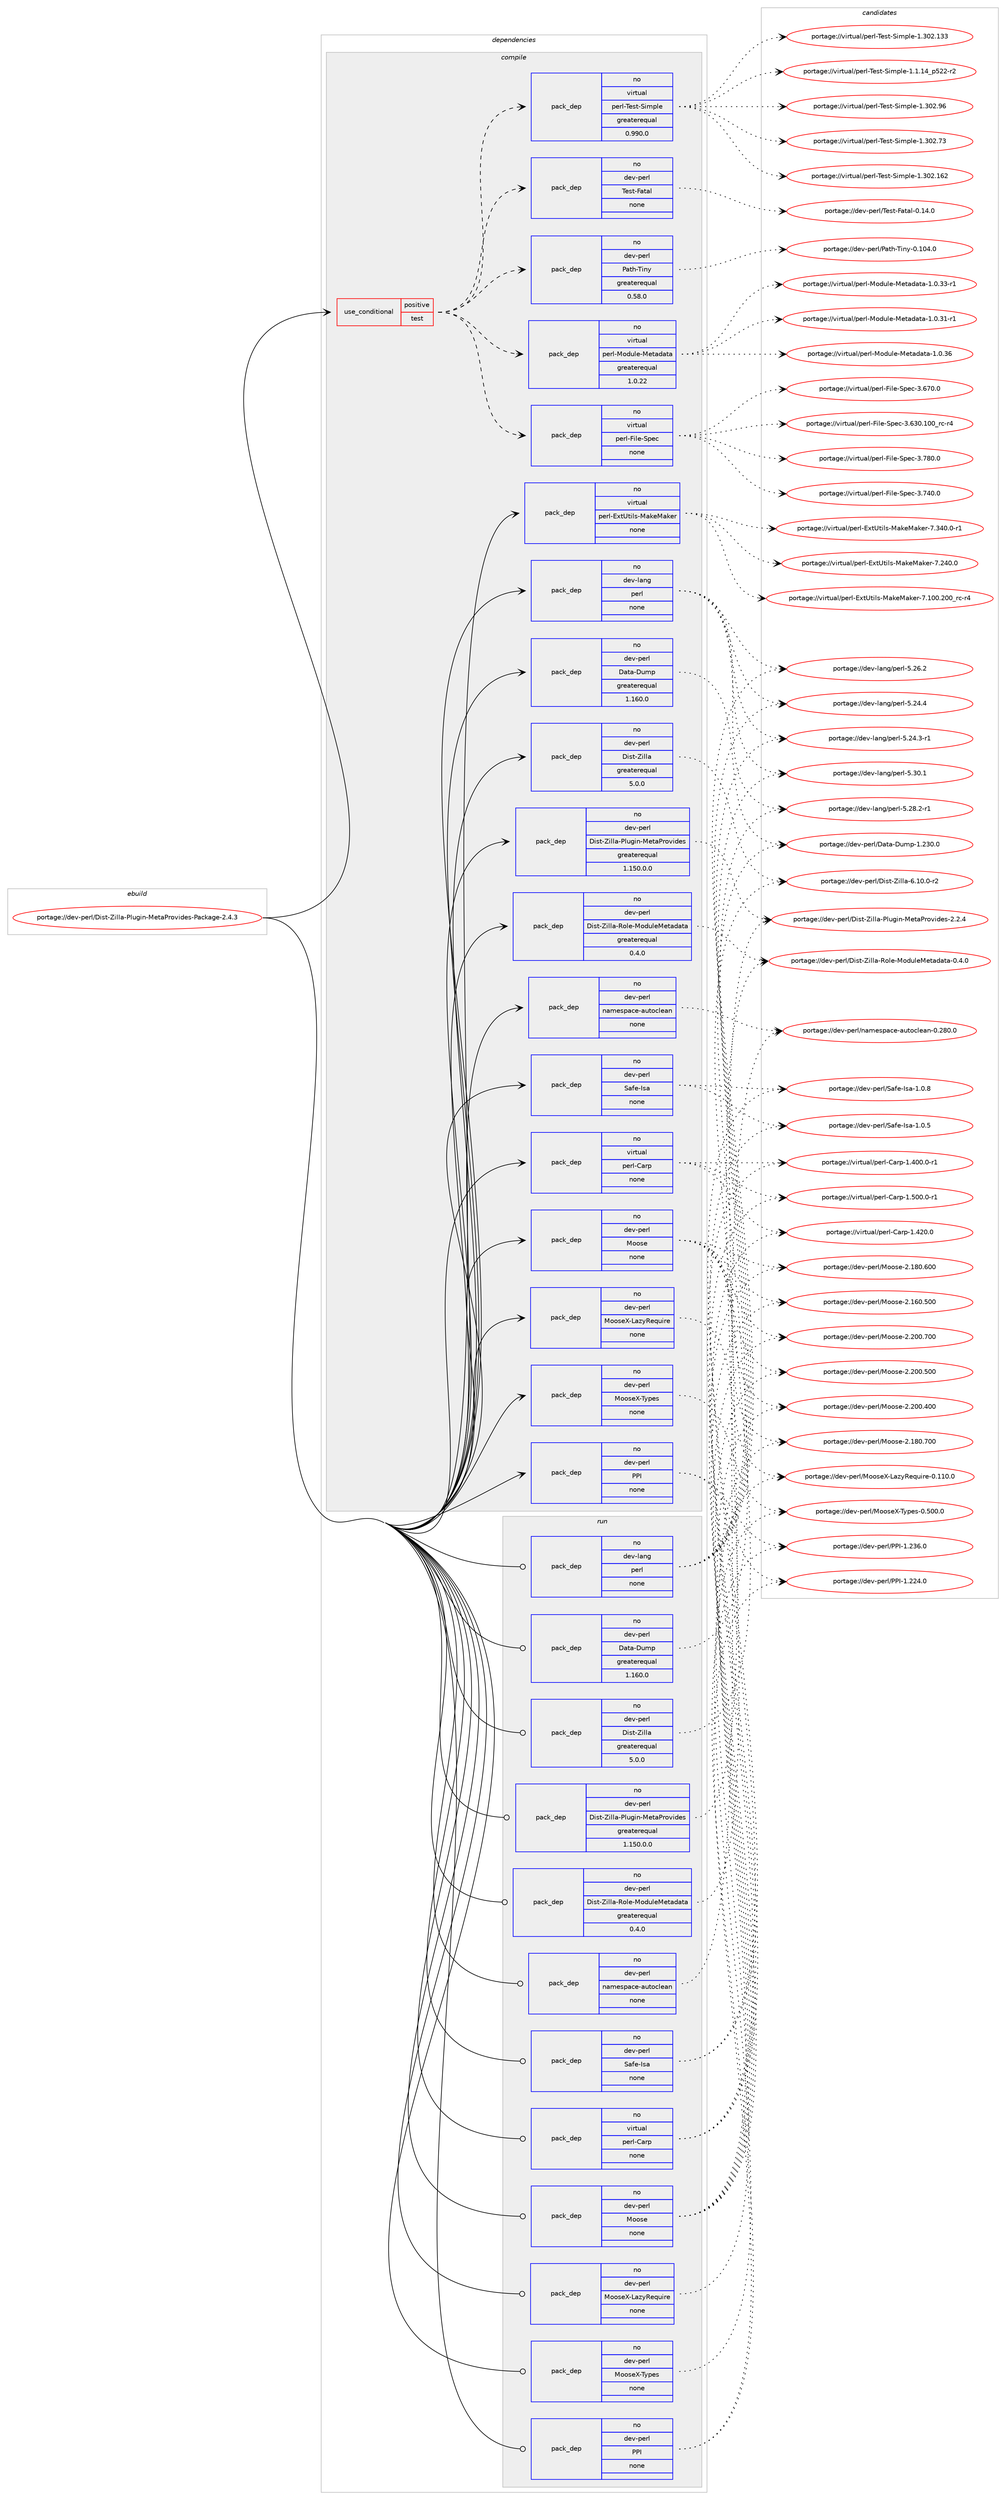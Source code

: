 digraph prolog {

# *************
# Graph options
# *************

newrank=true;
concentrate=true;
compound=true;
graph [rankdir=LR,fontname=Helvetica,fontsize=10,ranksep=1.5];#, ranksep=2.5, nodesep=0.2];
edge  [arrowhead=vee];
node  [fontname=Helvetica,fontsize=10];

# **********
# The ebuild
# **********

subgraph cluster_leftcol {
color=gray;
label=<<i>ebuild</i>>;
id [label="portage://dev-perl/Dist-Zilla-Plugin-MetaProvides-Package-2.4.3", color=red, width=4, href="../dev-perl/Dist-Zilla-Plugin-MetaProvides-Package-2.4.3.svg"];
}

# ****************
# The dependencies
# ****************

subgraph cluster_midcol {
color=gray;
label=<<i>dependencies</i>>;
subgraph cluster_compile {
fillcolor="#eeeeee";
style=filled;
label=<<i>compile</i>>;
subgraph cond122351 {
dependency495243 [label=<<TABLE BORDER="0" CELLBORDER="1" CELLSPACING="0" CELLPADDING="4"><TR><TD ROWSPAN="3" CELLPADDING="10">use_conditional</TD></TR><TR><TD>positive</TD></TR><TR><TD>test</TD></TR></TABLE>>, shape=none, color=red];
subgraph pack367797 {
dependency495244 [label=<<TABLE BORDER="0" CELLBORDER="1" CELLSPACING="0" CELLPADDING="4" WIDTH="220"><TR><TD ROWSPAN="6" CELLPADDING="30">pack_dep</TD></TR><TR><TD WIDTH="110">no</TD></TR><TR><TD>virtual</TD></TR><TR><TD>perl-File-Spec</TD></TR><TR><TD>none</TD></TR><TR><TD></TD></TR></TABLE>>, shape=none, color=blue];
}
dependency495243:e -> dependency495244:w [weight=20,style="dashed",arrowhead="vee"];
subgraph pack367798 {
dependency495245 [label=<<TABLE BORDER="0" CELLBORDER="1" CELLSPACING="0" CELLPADDING="4" WIDTH="220"><TR><TD ROWSPAN="6" CELLPADDING="30">pack_dep</TD></TR><TR><TD WIDTH="110">no</TD></TR><TR><TD>virtual</TD></TR><TR><TD>perl-Module-Metadata</TD></TR><TR><TD>greaterequal</TD></TR><TR><TD>1.0.22</TD></TR></TABLE>>, shape=none, color=blue];
}
dependency495243:e -> dependency495245:w [weight=20,style="dashed",arrowhead="vee"];
subgraph pack367799 {
dependency495246 [label=<<TABLE BORDER="0" CELLBORDER="1" CELLSPACING="0" CELLPADDING="4" WIDTH="220"><TR><TD ROWSPAN="6" CELLPADDING="30">pack_dep</TD></TR><TR><TD WIDTH="110">no</TD></TR><TR><TD>dev-perl</TD></TR><TR><TD>Path-Tiny</TD></TR><TR><TD>greaterequal</TD></TR><TR><TD>0.58.0</TD></TR></TABLE>>, shape=none, color=blue];
}
dependency495243:e -> dependency495246:w [weight=20,style="dashed",arrowhead="vee"];
subgraph pack367800 {
dependency495247 [label=<<TABLE BORDER="0" CELLBORDER="1" CELLSPACING="0" CELLPADDING="4" WIDTH="220"><TR><TD ROWSPAN="6" CELLPADDING="30">pack_dep</TD></TR><TR><TD WIDTH="110">no</TD></TR><TR><TD>dev-perl</TD></TR><TR><TD>Test-Fatal</TD></TR><TR><TD>none</TD></TR><TR><TD></TD></TR></TABLE>>, shape=none, color=blue];
}
dependency495243:e -> dependency495247:w [weight=20,style="dashed",arrowhead="vee"];
subgraph pack367801 {
dependency495248 [label=<<TABLE BORDER="0" CELLBORDER="1" CELLSPACING="0" CELLPADDING="4" WIDTH="220"><TR><TD ROWSPAN="6" CELLPADDING="30">pack_dep</TD></TR><TR><TD WIDTH="110">no</TD></TR><TR><TD>virtual</TD></TR><TR><TD>perl-Test-Simple</TD></TR><TR><TD>greaterequal</TD></TR><TR><TD>0.990.0</TD></TR></TABLE>>, shape=none, color=blue];
}
dependency495243:e -> dependency495248:w [weight=20,style="dashed",arrowhead="vee"];
}
id:e -> dependency495243:w [weight=20,style="solid",arrowhead="vee"];
subgraph pack367802 {
dependency495249 [label=<<TABLE BORDER="0" CELLBORDER="1" CELLSPACING="0" CELLPADDING="4" WIDTH="220"><TR><TD ROWSPAN="6" CELLPADDING="30">pack_dep</TD></TR><TR><TD WIDTH="110">no</TD></TR><TR><TD>dev-lang</TD></TR><TR><TD>perl</TD></TR><TR><TD>none</TD></TR><TR><TD></TD></TR></TABLE>>, shape=none, color=blue];
}
id:e -> dependency495249:w [weight=20,style="solid",arrowhead="vee"];
subgraph pack367803 {
dependency495250 [label=<<TABLE BORDER="0" CELLBORDER="1" CELLSPACING="0" CELLPADDING="4" WIDTH="220"><TR><TD ROWSPAN="6" CELLPADDING="30">pack_dep</TD></TR><TR><TD WIDTH="110">no</TD></TR><TR><TD>dev-perl</TD></TR><TR><TD>Data-Dump</TD></TR><TR><TD>greaterequal</TD></TR><TR><TD>1.160.0</TD></TR></TABLE>>, shape=none, color=blue];
}
id:e -> dependency495250:w [weight=20,style="solid",arrowhead="vee"];
subgraph pack367804 {
dependency495251 [label=<<TABLE BORDER="0" CELLBORDER="1" CELLSPACING="0" CELLPADDING="4" WIDTH="220"><TR><TD ROWSPAN="6" CELLPADDING="30">pack_dep</TD></TR><TR><TD WIDTH="110">no</TD></TR><TR><TD>dev-perl</TD></TR><TR><TD>Dist-Zilla</TD></TR><TR><TD>greaterequal</TD></TR><TR><TD>5.0.0</TD></TR></TABLE>>, shape=none, color=blue];
}
id:e -> dependency495251:w [weight=20,style="solid",arrowhead="vee"];
subgraph pack367805 {
dependency495252 [label=<<TABLE BORDER="0" CELLBORDER="1" CELLSPACING="0" CELLPADDING="4" WIDTH="220"><TR><TD ROWSPAN="6" CELLPADDING="30">pack_dep</TD></TR><TR><TD WIDTH="110">no</TD></TR><TR><TD>dev-perl</TD></TR><TR><TD>Dist-Zilla-Plugin-MetaProvides</TD></TR><TR><TD>greaterequal</TD></TR><TR><TD>1.150.0.0</TD></TR></TABLE>>, shape=none, color=blue];
}
id:e -> dependency495252:w [weight=20,style="solid",arrowhead="vee"];
subgraph pack367806 {
dependency495253 [label=<<TABLE BORDER="0" CELLBORDER="1" CELLSPACING="0" CELLPADDING="4" WIDTH="220"><TR><TD ROWSPAN="6" CELLPADDING="30">pack_dep</TD></TR><TR><TD WIDTH="110">no</TD></TR><TR><TD>dev-perl</TD></TR><TR><TD>Dist-Zilla-Role-ModuleMetadata</TD></TR><TR><TD>greaterequal</TD></TR><TR><TD>0.4.0</TD></TR></TABLE>>, shape=none, color=blue];
}
id:e -> dependency495253:w [weight=20,style="solid",arrowhead="vee"];
subgraph pack367807 {
dependency495254 [label=<<TABLE BORDER="0" CELLBORDER="1" CELLSPACING="0" CELLPADDING="4" WIDTH="220"><TR><TD ROWSPAN="6" CELLPADDING="30">pack_dep</TD></TR><TR><TD WIDTH="110">no</TD></TR><TR><TD>dev-perl</TD></TR><TR><TD>Moose</TD></TR><TR><TD>none</TD></TR><TR><TD></TD></TR></TABLE>>, shape=none, color=blue];
}
id:e -> dependency495254:w [weight=20,style="solid",arrowhead="vee"];
subgraph pack367808 {
dependency495255 [label=<<TABLE BORDER="0" CELLBORDER="1" CELLSPACING="0" CELLPADDING="4" WIDTH="220"><TR><TD ROWSPAN="6" CELLPADDING="30">pack_dep</TD></TR><TR><TD WIDTH="110">no</TD></TR><TR><TD>dev-perl</TD></TR><TR><TD>MooseX-LazyRequire</TD></TR><TR><TD>none</TD></TR><TR><TD></TD></TR></TABLE>>, shape=none, color=blue];
}
id:e -> dependency495255:w [weight=20,style="solid",arrowhead="vee"];
subgraph pack367809 {
dependency495256 [label=<<TABLE BORDER="0" CELLBORDER="1" CELLSPACING="0" CELLPADDING="4" WIDTH="220"><TR><TD ROWSPAN="6" CELLPADDING="30">pack_dep</TD></TR><TR><TD WIDTH="110">no</TD></TR><TR><TD>dev-perl</TD></TR><TR><TD>MooseX-Types</TD></TR><TR><TD>none</TD></TR><TR><TD></TD></TR></TABLE>>, shape=none, color=blue];
}
id:e -> dependency495256:w [weight=20,style="solid",arrowhead="vee"];
subgraph pack367810 {
dependency495257 [label=<<TABLE BORDER="0" CELLBORDER="1" CELLSPACING="0" CELLPADDING="4" WIDTH="220"><TR><TD ROWSPAN="6" CELLPADDING="30">pack_dep</TD></TR><TR><TD WIDTH="110">no</TD></TR><TR><TD>dev-perl</TD></TR><TR><TD>PPI</TD></TR><TR><TD>none</TD></TR><TR><TD></TD></TR></TABLE>>, shape=none, color=blue];
}
id:e -> dependency495257:w [weight=20,style="solid",arrowhead="vee"];
subgraph pack367811 {
dependency495258 [label=<<TABLE BORDER="0" CELLBORDER="1" CELLSPACING="0" CELLPADDING="4" WIDTH="220"><TR><TD ROWSPAN="6" CELLPADDING="30">pack_dep</TD></TR><TR><TD WIDTH="110">no</TD></TR><TR><TD>dev-perl</TD></TR><TR><TD>Safe-Isa</TD></TR><TR><TD>none</TD></TR><TR><TD></TD></TR></TABLE>>, shape=none, color=blue];
}
id:e -> dependency495258:w [weight=20,style="solid",arrowhead="vee"];
subgraph pack367812 {
dependency495259 [label=<<TABLE BORDER="0" CELLBORDER="1" CELLSPACING="0" CELLPADDING="4" WIDTH="220"><TR><TD ROWSPAN="6" CELLPADDING="30">pack_dep</TD></TR><TR><TD WIDTH="110">no</TD></TR><TR><TD>dev-perl</TD></TR><TR><TD>namespace-autoclean</TD></TR><TR><TD>none</TD></TR><TR><TD></TD></TR></TABLE>>, shape=none, color=blue];
}
id:e -> dependency495259:w [weight=20,style="solid",arrowhead="vee"];
subgraph pack367813 {
dependency495260 [label=<<TABLE BORDER="0" CELLBORDER="1" CELLSPACING="0" CELLPADDING="4" WIDTH="220"><TR><TD ROWSPAN="6" CELLPADDING="30">pack_dep</TD></TR><TR><TD WIDTH="110">no</TD></TR><TR><TD>virtual</TD></TR><TR><TD>perl-Carp</TD></TR><TR><TD>none</TD></TR><TR><TD></TD></TR></TABLE>>, shape=none, color=blue];
}
id:e -> dependency495260:w [weight=20,style="solid",arrowhead="vee"];
subgraph pack367814 {
dependency495261 [label=<<TABLE BORDER="0" CELLBORDER="1" CELLSPACING="0" CELLPADDING="4" WIDTH="220"><TR><TD ROWSPAN="6" CELLPADDING="30">pack_dep</TD></TR><TR><TD WIDTH="110">no</TD></TR><TR><TD>virtual</TD></TR><TR><TD>perl-ExtUtils-MakeMaker</TD></TR><TR><TD>none</TD></TR><TR><TD></TD></TR></TABLE>>, shape=none, color=blue];
}
id:e -> dependency495261:w [weight=20,style="solid",arrowhead="vee"];
}
subgraph cluster_compileandrun {
fillcolor="#eeeeee";
style=filled;
label=<<i>compile and run</i>>;
}
subgraph cluster_run {
fillcolor="#eeeeee";
style=filled;
label=<<i>run</i>>;
subgraph pack367815 {
dependency495262 [label=<<TABLE BORDER="0" CELLBORDER="1" CELLSPACING="0" CELLPADDING="4" WIDTH="220"><TR><TD ROWSPAN="6" CELLPADDING="30">pack_dep</TD></TR><TR><TD WIDTH="110">no</TD></TR><TR><TD>dev-lang</TD></TR><TR><TD>perl</TD></TR><TR><TD>none</TD></TR><TR><TD></TD></TR></TABLE>>, shape=none, color=blue];
}
id:e -> dependency495262:w [weight=20,style="solid",arrowhead="odot"];
subgraph pack367816 {
dependency495263 [label=<<TABLE BORDER="0" CELLBORDER="1" CELLSPACING="0" CELLPADDING="4" WIDTH="220"><TR><TD ROWSPAN="6" CELLPADDING="30">pack_dep</TD></TR><TR><TD WIDTH="110">no</TD></TR><TR><TD>dev-perl</TD></TR><TR><TD>Data-Dump</TD></TR><TR><TD>greaterequal</TD></TR><TR><TD>1.160.0</TD></TR></TABLE>>, shape=none, color=blue];
}
id:e -> dependency495263:w [weight=20,style="solid",arrowhead="odot"];
subgraph pack367817 {
dependency495264 [label=<<TABLE BORDER="0" CELLBORDER="1" CELLSPACING="0" CELLPADDING="4" WIDTH="220"><TR><TD ROWSPAN="6" CELLPADDING="30">pack_dep</TD></TR><TR><TD WIDTH="110">no</TD></TR><TR><TD>dev-perl</TD></TR><TR><TD>Dist-Zilla</TD></TR><TR><TD>greaterequal</TD></TR><TR><TD>5.0.0</TD></TR></TABLE>>, shape=none, color=blue];
}
id:e -> dependency495264:w [weight=20,style="solid",arrowhead="odot"];
subgraph pack367818 {
dependency495265 [label=<<TABLE BORDER="0" CELLBORDER="1" CELLSPACING="0" CELLPADDING="4" WIDTH="220"><TR><TD ROWSPAN="6" CELLPADDING="30">pack_dep</TD></TR><TR><TD WIDTH="110">no</TD></TR><TR><TD>dev-perl</TD></TR><TR><TD>Dist-Zilla-Plugin-MetaProvides</TD></TR><TR><TD>greaterequal</TD></TR><TR><TD>1.150.0.0</TD></TR></TABLE>>, shape=none, color=blue];
}
id:e -> dependency495265:w [weight=20,style="solid",arrowhead="odot"];
subgraph pack367819 {
dependency495266 [label=<<TABLE BORDER="0" CELLBORDER="1" CELLSPACING="0" CELLPADDING="4" WIDTH="220"><TR><TD ROWSPAN="6" CELLPADDING="30">pack_dep</TD></TR><TR><TD WIDTH="110">no</TD></TR><TR><TD>dev-perl</TD></TR><TR><TD>Dist-Zilla-Role-ModuleMetadata</TD></TR><TR><TD>greaterequal</TD></TR><TR><TD>0.4.0</TD></TR></TABLE>>, shape=none, color=blue];
}
id:e -> dependency495266:w [weight=20,style="solid",arrowhead="odot"];
subgraph pack367820 {
dependency495267 [label=<<TABLE BORDER="0" CELLBORDER="1" CELLSPACING="0" CELLPADDING="4" WIDTH="220"><TR><TD ROWSPAN="6" CELLPADDING="30">pack_dep</TD></TR><TR><TD WIDTH="110">no</TD></TR><TR><TD>dev-perl</TD></TR><TR><TD>Moose</TD></TR><TR><TD>none</TD></TR><TR><TD></TD></TR></TABLE>>, shape=none, color=blue];
}
id:e -> dependency495267:w [weight=20,style="solid",arrowhead="odot"];
subgraph pack367821 {
dependency495268 [label=<<TABLE BORDER="0" CELLBORDER="1" CELLSPACING="0" CELLPADDING="4" WIDTH="220"><TR><TD ROWSPAN="6" CELLPADDING="30">pack_dep</TD></TR><TR><TD WIDTH="110">no</TD></TR><TR><TD>dev-perl</TD></TR><TR><TD>MooseX-LazyRequire</TD></TR><TR><TD>none</TD></TR><TR><TD></TD></TR></TABLE>>, shape=none, color=blue];
}
id:e -> dependency495268:w [weight=20,style="solid",arrowhead="odot"];
subgraph pack367822 {
dependency495269 [label=<<TABLE BORDER="0" CELLBORDER="1" CELLSPACING="0" CELLPADDING="4" WIDTH="220"><TR><TD ROWSPAN="6" CELLPADDING="30">pack_dep</TD></TR><TR><TD WIDTH="110">no</TD></TR><TR><TD>dev-perl</TD></TR><TR><TD>MooseX-Types</TD></TR><TR><TD>none</TD></TR><TR><TD></TD></TR></TABLE>>, shape=none, color=blue];
}
id:e -> dependency495269:w [weight=20,style="solid",arrowhead="odot"];
subgraph pack367823 {
dependency495270 [label=<<TABLE BORDER="0" CELLBORDER="1" CELLSPACING="0" CELLPADDING="4" WIDTH="220"><TR><TD ROWSPAN="6" CELLPADDING="30">pack_dep</TD></TR><TR><TD WIDTH="110">no</TD></TR><TR><TD>dev-perl</TD></TR><TR><TD>PPI</TD></TR><TR><TD>none</TD></TR><TR><TD></TD></TR></TABLE>>, shape=none, color=blue];
}
id:e -> dependency495270:w [weight=20,style="solid",arrowhead="odot"];
subgraph pack367824 {
dependency495271 [label=<<TABLE BORDER="0" CELLBORDER="1" CELLSPACING="0" CELLPADDING="4" WIDTH="220"><TR><TD ROWSPAN="6" CELLPADDING="30">pack_dep</TD></TR><TR><TD WIDTH="110">no</TD></TR><TR><TD>dev-perl</TD></TR><TR><TD>Safe-Isa</TD></TR><TR><TD>none</TD></TR><TR><TD></TD></TR></TABLE>>, shape=none, color=blue];
}
id:e -> dependency495271:w [weight=20,style="solid",arrowhead="odot"];
subgraph pack367825 {
dependency495272 [label=<<TABLE BORDER="0" CELLBORDER="1" CELLSPACING="0" CELLPADDING="4" WIDTH="220"><TR><TD ROWSPAN="6" CELLPADDING="30">pack_dep</TD></TR><TR><TD WIDTH="110">no</TD></TR><TR><TD>dev-perl</TD></TR><TR><TD>namespace-autoclean</TD></TR><TR><TD>none</TD></TR><TR><TD></TD></TR></TABLE>>, shape=none, color=blue];
}
id:e -> dependency495272:w [weight=20,style="solid",arrowhead="odot"];
subgraph pack367826 {
dependency495273 [label=<<TABLE BORDER="0" CELLBORDER="1" CELLSPACING="0" CELLPADDING="4" WIDTH="220"><TR><TD ROWSPAN="6" CELLPADDING="30">pack_dep</TD></TR><TR><TD WIDTH="110">no</TD></TR><TR><TD>virtual</TD></TR><TR><TD>perl-Carp</TD></TR><TR><TD>none</TD></TR><TR><TD></TD></TR></TABLE>>, shape=none, color=blue];
}
id:e -> dependency495273:w [weight=20,style="solid",arrowhead="odot"];
}
}

# **************
# The candidates
# **************

subgraph cluster_choices {
rank=same;
color=gray;
label=<<i>candidates</i>>;

subgraph choice367797 {
color=black;
nodesep=1;
choice118105114116117971084711210111410845701051081014583112101994551465556484648 [label="portage://virtual/perl-File-Spec-3.780.0", color=red, width=4,href="../virtual/perl-File-Spec-3.780.0.svg"];
choice118105114116117971084711210111410845701051081014583112101994551465552484648 [label="portage://virtual/perl-File-Spec-3.740.0", color=red, width=4,href="../virtual/perl-File-Spec-3.740.0.svg"];
choice118105114116117971084711210111410845701051081014583112101994551465455484648 [label="portage://virtual/perl-File-Spec-3.670.0", color=red, width=4,href="../virtual/perl-File-Spec-3.670.0.svg"];
choice118105114116117971084711210111410845701051081014583112101994551465451484649484895114994511452 [label="portage://virtual/perl-File-Spec-3.630.100_rc-r4", color=red, width=4,href="../virtual/perl-File-Spec-3.630.100_rc-r4.svg"];
dependency495244:e -> choice118105114116117971084711210111410845701051081014583112101994551465556484648:w [style=dotted,weight="100"];
dependency495244:e -> choice118105114116117971084711210111410845701051081014583112101994551465552484648:w [style=dotted,weight="100"];
dependency495244:e -> choice118105114116117971084711210111410845701051081014583112101994551465455484648:w [style=dotted,weight="100"];
dependency495244:e -> choice118105114116117971084711210111410845701051081014583112101994551465451484649484895114994511452:w [style=dotted,weight="100"];
}
subgraph choice367798 {
color=black;
nodesep=1;
choice11810511411611797108471121011141084577111100117108101457710111697100971169745494648465154 [label="portage://virtual/perl-Module-Metadata-1.0.36", color=red, width=4,href="../virtual/perl-Module-Metadata-1.0.36.svg"];
choice118105114116117971084711210111410845771111001171081014577101116971009711697454946484651514511449 [label="portage://virtual/perl-Module-Metadata-1.0.33-r1", color=red, width=4,href="../virtual/perl-Module-Metadata-1.0.33-r1.svg"];
choice118105114116117971084711210111410845771111001171081014577101116971009711697454946484651494511449 [label="portage://virtual/perl-Module-Metadata-1.0.31-r1", color=red, width=4,href="../virtual/perl-Module-Metadata-1.0.31-r1.svg"];
dependency495245:e -> choice11810511411611797108471121011141084577111100117108101457710111697100971169745494648465154:w [style=dotted,weight="100"];
dependency495245:e -> choice118105114116117971084711210111410845771111001171081014577101116971009711697454946484651514511449:w [style=dotted,weight="100"];
dependency495245:e -> choice118105114116117971084711210111410845771111001171081014577101116971009711697454946484651494511449:w [style=dotted,weight="100"];
}
subgraph choice367799 {
color=black;
nodesep=1;
choice1001011184511210111410847809711610445841051101214548464948524648 [label="portage://dev-perl/Path-Tiny-0.104.0", color=red, width=4,href="../dev-perl/Path-Tiny-0.104.0.svg"];
dependency495246:e -> choice1001011184511210111410847809711610445841051101214548464948524648:w [style=dotted,weight="100"];
}
subgraph choice367800 {
color=black;
nodesep=1;
choice1001011184511210111410847841011151164570971169710845484649524648 [label="portage://dev-perl/Test-Fatal-0.14.0", color=red, width=4,href="../dev-perl/Test-Fatal-0.14.0.svg"];
dependency495247:e -> choice1001011184511210111410847841011151164570971169710845484649524648:w [style=dotted,weight="100"];
}
subgraph choice367801 {
color=black;
nodesep=1;
choice118105114116117971084711210111410845841011151164583105109112108101454946514850465754 [label="portage://virtual/perl-Test-Simple-1.302.96", color=red, width=4,href="../virtual/perl-Test-Simple-1.302.96.svg"];
choice118105114116117971084711210111410845841011151164583105109112108101454946514850465551 [label="portage://virtual/perl-Test-Simple-1.302.73", color=red, width=4,href="../virtual/perl-Test-Simple-1.302.73.svg"];
choice11810511411611797108471121011141084584101115116458310510911210810145494651485046495450 [label="portage://virtual/perl-Test-Simple-1.302.162", color=red, width=4,href="../virtual/perl-Test-Simple-1.302.162.svg"];
choice11810511411611797108471121011141084584101115116458310510911210810145494651485046495151 [label="portage://virtual/perl-Test-Simple-1.302.133", color=red, width=4,href="../virtual/perl-Test-Simple-1.302.133.svg"];
choice11810511411611797108471121011141084584101115116458310510911210810145494649464952951125350504511450 [label="portage://virtual/perl-Test-Simple-1.1.14_p522-r2", color=red, width=4,href="../virtual/perl-Test-Simple-1.1.14_p522-r2.svg"];
dependency495248:e -> choice118105114116117971084711210111410845841011151164583105109112108101454946514850465754:w [style=dotted,weight="100"];
dependency495248:e -> choice118105114116117971084711210111410845841011151164583105109112108101454946514850465551:w [style=dotted,weight="100"];
dependency495248:e -> choice11810511411611797108471121011141084584101115116458310510911210810145494651485046495450:w [style=dotted,weight="100"];
dependency495248:e -> choice11810511411611797108471121011141084584101115116458310510911210810145494651485046495151:w [style=dotted,weight="100"];
dependency495248:e -> choice11810511411611797108471121011141084584101115116458310510911210810145494649464952951125350504511450:w [style=dotted,weight="100"];
}
subgraph choice367802 {
color=black;
nodesep=1;
choice10010111845108971101034711210111410845534651484649 [label="portage://dev-lang/perl-5.30.1", color=red, width=4,href="../dev-lang/perl-5.30.1.svg"];
choice100101118451089711010347112101114108455346505646504511449 [label="portage://dev-lang/perl-5.28.2-r1", color=red, width=4,href="../dev-lang/perl-5.28.2-r1.svg"];
choice10010111845108971101034711210111410845534650544650 [label="portage://dev-lang/perl-5.26.2", color=red, width=4,href="../dev-lang/perl-5.26.2.svg"];
choice10010111845108971101034711210111410845534650524652 [label="portage://dev-lang/perl-5.24.4", color=red, width=4,href="../dev-lang/perl-5.24.4.svg"];
choice100101118451089711010347112101114108455346505246514511449 [label="portage://dev-lang/perl-5.24.3-r1", color=red, width=4,href="../dev-lang/perl-5.24.3-r1.svg"];
dependency495249:e -> choice10010111845108971101034711210111410845534651484649:w [style=dotted,weight="100"];
dependency495249:e -> choice100101118451089711010347112101114108455346505646504511449:w [style=dotted,weight="100"];
dependency495249:e -> choice10010111845108971101034711210111410845534650544650:w [style=dotted,weight="100"];
dependency495249:e -> choice10010111845108971101034711210111410845534650524652:w [style=dotted,weight="100"];
dependency495249:e -> choice100101118451089711010347112101114108455346505246514511449:w [style=dotted,weight="100"];
}
subgraph choice367803 {
color=black;
nodesep=1;
choice100101118451121011141084768971169745681171091124549465051484648 [label="portage://dev-perl/Data-Dump-1.230.0", color=red, width=4,href="../dev-perl/Data-Dump-1.230.0.svg"];
dependency495250:e -> choice100101118451121011141084768971169745681171091124549465051484648:w [style=dotted,weight="100"];
}
subgraph choice367804 {
color=black;
nodesep=1;
choice100101118451121011141084768105115116459010510810897455446494846484511450 [label="portage://dev-perl/Dist-Zilla-6.10.0-r2", color=red, width=4,href="../dev-perl/Dist-Zilla-6.10.0-r2.svg"];
dependency495251:e -> choice100101118451121011141084768105115116459010510810897455446494846484511450:w [style=dotted,weight="100"];
}
subgraph choice367805 {
color=black;
nodesep=1;
choice100101118451121011141084768105115116459010510810897458010811710310511045771011169780114111118105100101115455046504652 [label="portage://dev-perl/Dist-Zilla-Plugin-MetaProvides-2.2.4", color=red, width=4,href="../dev-perl/Dist-Zilla-Plugin-MetaProvides-2.2.4.svg"];
dependency495252:e -> choice100101118451121011141084768105115116459010510810897458010811710310511045771011169780114111118105100101115455046504652:w [style=dotted,weight="100"];
}
subgraph choice367806 {
color=black;
nodesep=1;
choice1001011184511210111410847681051151164590105108108974582111108101457711110011710810177101116971009711697454846524648 [label="portage://dev-perl/Dist-Zilla-Role-ModuleMetadata-0.4.0", color=red, width=4,href="../dev-perl/Dist-Zilla-Role-ModuleMetadata-0.4.0.svg"];
dependency495253:e -> choice1001011184511210111410847681051151164590105108108974582111108101457711110011710810177101116971009711697454846524648:w [style=dotted,weight="100"];
}
subgraph choice367807 {
color=black;
nodesep=1;
choice10010111845112101114108477711111111510145504650484846554848 [label="portage://dev-perl/Moose-2.200.700", color=red, width=4,href="../dev-perl/Moose-2.200.700.svg"];
choice10010111845112101114108477711111111510145504650484846534848 [label="portage://dev-perl/Moose-2.200.500", color=red, width=4,href="../dev-perl/Moose-2.200.500.svg"];
choice10010111845112101114108477711111111510145504650484846524848 [label="portage://dev-perl/Moose-2.200.400", color=red, width=4,href="../dev-perl/Moose-2.200.400.svg"];
choice10010111845112101114108477711111111510145504649564846554848 [label="portage://dev-perl/Moose-2.180.700", color=red, width=4,href="../dev-perl/Moose-2.180.700.svg"];
choice10010111845112101114108477711111111510145504649564846544848 [label="portage://dev-perl/Moose-2.180.600", color=red, width=4,href="../dev-perl/Moose-2.180.600.svg"];
choice10010111845112101114108477711111111510145504649544846534848 [label="portage://dev-perl/Moose-2.160.500", color=red, width=4,href="../dev-perl/Moose-2.160.500.svg"];
dependency495254:e -> choice10010111845112101114108477711111111510145504650484846554848:w [style=dotted,weight="100"];
dependency495254:e -> choice10010111845112101114108477711111111510145504650484846534848:w [style=dotted,weight="100"];
dependency495254:e -> choice10010111845112101114108477711111111510145504650484846524848:w [style=dotted,weight="100"];
dependency495254:e -> choice10010111845112101114108477711111111510145504649564846554848:w [style=dotted,weight="100"];
dependency495254:e -> choice10010111845112101114108477711111111510145504649564846544848:w [style=dotted,weight="100"];
dependency495254:e -> choice10010111845112101114108477711111111510145504649544846534848:w [style=dotted,weight="100"];
}
subgraph choice367808 {
color=black;
nodesep=1;
choice10010111845112101114108477711111111510188457697122121821011131171051141014548464949484648 [label="portage://dev-perl/MooseX-LazyRequire-0.110.0", color=red, width=4,href="../dev-perl/MooseX-LazyRequire-0.110.0.svg"];
dependency495255:e -> choice10010111845112101114108477711111111510188457697122121821011131171051141014548464949484648:w [style=dotted,weight="100"];
}
subgraph choice367809 {
color=black;
nodesep=1;
choice1001011184511210111410847771111111151018845841211121011154548465348484648 [label="portage://dev-perl/MooseX-Types-0.500.0", color=red, width=4,href="../dev-perl/MooseX-Types-0.500.0.svg"];
dependency495256:e -> choice1001011184511210111410847771111111151018845841211121011154548465348484648:w [style=dotted,weight="100"];
}
subgraph choice367810 {
color=black;
nodesep=1;
choice10010111845112101114108478080734549465051544648 [label="portage://dev-perl/PPI-1.236.0", color=red, width=4,href="../dev-perl/PPI-1.236.0.svg"];
choice10010111845112101114108478080734549465050524648 [label="portage://dev-perl/PPI-1.224.0", color=red, width=4,href="../dev-perl/PPI-1.224.0.svg"];
dependency495257:e -> choice10010111845112101114108478080734549465051544648:w [style=dotted,weight="100"];
dependency495257:e -> choice10010111845112101114108478080734549465050524648:w [style=dotted,weight="100"];
}
subgraph choice367811 {
color=black;
nodesep=1;
choice10010111845112101114108478397102101457311597454946484656 [label="portage://dev-perl/Safe-Isa-1.0.8", color=red, width=4,href="../dev-perl/Safe-Isa-1.0.8.svg"];
choice10010111845112101114108478397102101457311597454946484653 [label="portage://dev-perl/Safe-Isa-1.0.5", color=red, width=4,href="../dev-perl/Safe-Isa-1.0.5.svg"];
dependency495258:e -> choice10010111845112101114108478397102101457311597454946484656:w [style=dotted,weight="100"];
dependency495258:e -> choice10010111845112101114108478397102101457311597454946484653:w [style=dotted,weight="100"];
}
subgraph choice367812 {
color=black;
nodesep=1;
choice1001011184511210111410847110971091011151129799101459711711611199108101971104548465056484648 [label="portage://dev-perl/namespace-autoclean-0.280.0", color=red, width=4,href="../dev-perl/namespace-autoclean-0.280.0.svg"];
dependency495259:e -> choice1001011184511210111410847110971091011151129799101459711711611199108101971104548465056484648:w [style=dotted,weight="100"];
}
subgraph choice367813 {
color=black;
nodesep=1;
choice118105114116117971084711210111410845679711411245494653484846484511449 [label="portage://virtual/perl-Carp-1.500.0-r1", color=red, width=4,href="../virtual/perl-Carp-1.500.0-r1.svg"];
choice11810511411611797108471121011141084567971141124549465250484648 [label="portage://virtual/perl-Carp-1.420.0", color=red, width=4,href="../virtual/perl-Carp-1.420.0.svg"];
choice118105114116117971084711210111410845679711411245494652484846484511449 [label="portage://virtual/perl-Carp-1.400.0-r1", color=red, width=4,href="../virtual/perl-Carp-1.400.0-r1.svg"];
dependency495260:e -> choice118105114116117971084711210111410845679711411245494653484846484511449:w [style=dotted,weight="100"];
dependency495260:e -> choice11810511411611797108471121011141084567971141124549465250484648:w [style=dotted,weight="100"];
dependency495260:e -> choice118105114116117971084711210111410845679711411245494652484846484511449:w [style=dotted,weight="100"];
}
subgraph choice367814 {
color=black;
nodesep=1;
choice1181051141161179710847112101114108456912011685116105108115457797107101779710710111445554651524846484511449 [label="portage://virtual/perl-ExtUtils-MakeMaker-7.340.0-r1", color=red, width=4,href="../virtual/perl-ExtUtils-MakeMaker-7.340.0-r1.svg"];
choice118105114116117971084711210111410845691201168511610510811545779710710177971071011144555465052484648 [label="portage://virtual/perl-ExtUtils-MakeMaker-7.240.0", color=red, width=4,href="../virtual/perl-ExtUtils-MakeMaker-7.240.0.svg"];
choice118105114116117971084711210111410845691201168511610510811545779710710177971071011144555464948484650484895114994511452 [label="portage://virtual/perl-ExtUtils-MakeMaker-7.100.200_rc-r4", color=red, width=4,href="../virtual/perl-ExtUtils-MakeMaker-7.100.200_rc-r4.svg"];
dependency495261:e -> choice1181051141161179710847112101114108456912011685116105108115457797107101779710710111445554651524846484511449:w [style=dotted,weight="100"];
dependency495261:e -> choice118105114116117971084711210111410845691201168511610510811545779710710177971071011144555465052484648:w [style=dotted,weight="100"];
dependency495261:e -> choice118105114116117971084711210111410845691201168511610510811545779710710177971071011144555464948484650484895114994511452:w [style=dotted,weight="100"];
}
subgraph choice367815 {
color=black;
nodesep=1;
choice10010111845108971101034711210111410845534651484649 [label="portage://dev-lang/perl-5.30.1", color=red, width=4,href="../dev-lang/perl-5.30.1.svg"];
choice100101118451089711010347112101114108455346505646504511449 [label="portage://dev-lang/perl-5.28.2-r1", color=red, width=4,href="../dev-lang/perl-5.28.2-r1.svg"];
choice10010111845108971101034711210111410845534650544650 [label="portage://dev-lang/perl-5.26.2", color=red, width=4,href="../dev-lang/perl-5.26.2.svg"];
choice10010111845108971101034711210111410845534650524652 [label="portage://dev-lang/perl-5.24.4", color=red, width=4,href="../dev-lang/perl-5.24.4.svg"];
choice100101118451089711010347112101114108455346505246514511449 [label="portage://dev-lang/perl-5.24.3-r1", color=red, width=4,href="../dev-lang/perl-5.24.3-r1.svg"];
dependency495262:e -> choice10010111845108971101034711210111410845534651484649:w [style=dotted,weight="100"];
dependency495262:e -> choice100101118451089711010347112101114108455346505646504511449:w [style=dotted,weight="100"];
dependency495262:e -> choice10010111845108971101034711210111410845534650544650:w [style=dotted,weight="100"];
dependency495262:e -> choice10010111845108971101034711210111410845534650524652:w [style=dotted,weight="100"];
dependency495262:e -> choice100101118451089711010347112101114108455346505246514511449:w [style=dotted,weight="100"];
}
subgraph choice367816 {
color=black;
nodesep=1;
choice100101118451121011141084768971169745681171091124549465051484648 [label="portage://dev-perl/Data-Dump-1.230.0", color=red, width=4,href="../dev-perl/Data-Dump-1.230.0.svg"];
dependency495263:e -> choice100101118451121011141084768971169745681171091124549465051484648:w [style=dotted,weight="100"];
}
subgraph choice367817 {
color=black;
nodesep=1;
choice100101118451121011141084768105115116459010510810897455446494846484511450 [label="portage://dev-perl/Dist-Zilla-6.10.0-r2", color=red, width=4,href="../dev-perl/Dist-Zilla-6.10.0-r2.svg"];
dependency495264:e -> choice100101118451121011141084768105115116459010510810897455446494846484511450:w [style=dotted,weight="100"];
}
subgraph choice367818 {
color=black;
nodesep=1;
choice100101118451121011141084768105115116459010510810897458010811710310511045771011169780114111118105100101115455046504652 [label="portage://dev-perl/Dist-Zilla-Plugin-MetaProvides-2.2.4", color=red, width=4,href="../dev-perl/Dist-Zilla-Plugin-MetaProvides-2.2.4.svg"];
dependency495265:e -> choice100101118451121011141084768105115116459010510810897458010811710310511045771011169780114111118105100101115455046504652:w [style=dotted,weight="100"];
}
subgraph choice367819 {
color=black;
nodesep=1;
choice1001011184511210111410847681051151164590105108108974582111108101457711110011710810177101116971009711697454846524648 [label="portage://dev-perl/Dist-Zilla-Role-ModuleMetadata-0.4.0", color=red, width=4,href="../dev-perl/Dist-Zilla-Role-ModuleMetadata-0.4.0.svg"];
dependency495266:e -> choice1001011184511210111410847681051151164590105108108974582111108101457711110011710810177101116971009711697454846524648:w [style=dotted,weight="100"];
}
subgraph choice367820 {
color=black;
nodesep=1;
choice10010111845112101114108477711111111510145504650484846554848 [label="portage://dev-perl/Moose-2.200.700", color=red, width=4,href="../dev-perl/Moose-2.200.700.svg"];
choice10010111845112101114108477711111111510145504650484846534848 [label="portage://dev-perl/Moose-2.200.500", color=red, width=4,href="../dev-perl/Moose-2.200.500.svg"];
choice10010111845112101114108477711111111510145504650484846524848 [label="portage://dev-perl/Moose-2.200.400", color=red, width=4,href="../dev-perl/Moose-2.200.400.svg"];
choice10010111845112101114108477711111111510145504649564846554848 [label="portage://dev-perl/Moose-2.180.700", color=red, width=4,href="../dev-perl/Moose-2.180.700.svg"];
choice10010111845112101114108477711111111510145504649564846544848 [label="portage://dev-perl/Moose-2.180.600", color=red, width=4,href="../dev-perl/Moose-2.180.600.svg"];
choice10010111845112101114108477711111111510145504649544846534848 [label="portage://dev-perl/Moose-2.160.500", color=red, width=4,href="../dev-perl/Moose-2.160.500.svg"];
dependency495267:e -> choice10010111845112101114108477711111111510145504650484846554848:w [style=dotted,weight="100"];
dependency495267:e -> choice10010111845112101114108477711111111510145504650484846534848:w [style=dotted,weight="100"];
dependency495267:e -> choice10010111845112101114108477711111111510145504650484846524848:w [style=dotted,weight="100"];
dependency495267:e -> choice10010111845112101114108477711111111510145504649564846554848:w [style=dotted,weight="100"];
dependency495267:e -> choice10010111845112101114108477711111111510145504649564846544848:w [style=dotted,weight="100"];
dependency495267:e -> choice10010111845112101114108477711111111510145504649544846534848:w [style=dotted,weight="100"];
}
subgraph choice367821 {
color=black;
nodesep=1;
choice10010111845112101114108477711111111510188457697122121821011131171051141014548464949484648 [label="portage://dev-perl/MooseX-LazyRequire-0.110.0", color=red, width=4,href="../dev-perl/MooseX-LazyRequire-0.110.0.svg"];
dependency495268:e -> choice10010111845112101114108477711111111510188457697122121821011131171051141014548464949484648:w [style=dotted,weight="100"];
}
subgraph choice367822 {
color=black;
nodesep=1;
choice1001011184511210111410847771111111151018845841211121011154548465348484648 [label="portage://dev-perl/MooseX-Types-0.500.0", color=red, width=4,href="../dev-perl/MooseX-Types-0.500.0.svg"];
dependency495269:e -> choice1001011184511210111410847771111111151018845841211121011154548465348484648:w [style=dotted,weight="100"];
}
subgraph choice367823 {
color=black;
nodesep=1;
choice10010111845112101114108478080734549465051544648 [label="portage://dev-perl/PPI-1.236.0", color=red, width=4,href="../dev-perl/PPI-1.236.0.svg"];
choice10010111845112101114108478080734549465050524648 [label="portage://dev-perl/PPI-1.224.0", color=red, width=4,href="../dev-perl/PPI-1.224.0.svg"];
dependency495270:e -> choice10010111845112101114108478080734549465051544648:w [style=dotted,weight="100"];
dependency495270:e -> choice10010111845112101114108478080734549465050524648:w [style=dotted,weight="100"];
}
subgraph choice367824 {
color=black;
nodesep=1;
choice10010111845112101114108478397102101457311597454946484656 [label="portage://dev-perl/Safe-Isa-1.0.8", color=red, width=4,href="../dev-perl/Safe-Isa-1.0.8.svg"];
choice10010111845112101114108478397102101457311597454946484653 [label="portage://dev-perl/Safe-Isa-1.0.5", color=red, width=4,href="../dev-perl/Safe-Isa-1.0.5.svg"];
dependency495271:e -> choice10010111845112101114108478397102101457311597454946484656:w [style=dotted,weight="100"];
dependency495271:e -> choice10010111845112101114108478397102101457311597454946484653:w [style=dotted,weight="100"];
}
subgraph choice367825 {
color=black;
nodesep=1;
choice1001011184511210111410847110971091011151129799101459711711611199108101971104548465056484648 [label="portage://dev-perl/namespace-autoclean-0.280.0", color=red, width=4,href="../dev-perl/namespace-autoclean-0.280.0.svg"];
dependency495272:e -> choice1001011184511210111410847110971091011151129799101459711711611199108101971104548465056484648:w [style=dotted,weight="100"];
}
subgraph choice367826 {
color=black;
nodesep=1;
choice118105114116117971084711210111410845679711411245494653484846484511449 [label="portage://virtual/perl-Carp-1.500.0-r1", color=red, width=4,href="../virtual/perl-Carp-1.500.0-r1.svg"];
choice11810511411611797108471121011141084567971141124549465250484648 [label="portage://virtual/perl-Carp-1.420.0", color=red, width=4,href="../virtual/perl-Carp-1.420.0.svg"];
choice118105114116117971084711210111410845679711411245494652484846484511449 [label="portage://virtual/perl-Carp-1.400.0-r1", color=red, width=4,href="../virtual/perl-Carp-1.400.0-r1.svg"];
dependency495273:e -> choice118105114116117971084711210111410845679711411245494653484846484511449:w [style=dotted,weight="100"];
dependency495273:e -> choice11810511411611797108471121011141084567971141124549465250484648:w [style=dotted,weight="100"];
dependency495273:e -> choice118105114116117971084711210111410845679711411245494652484846484511449:w [style=dotted,weight="100"];
}
}

}
